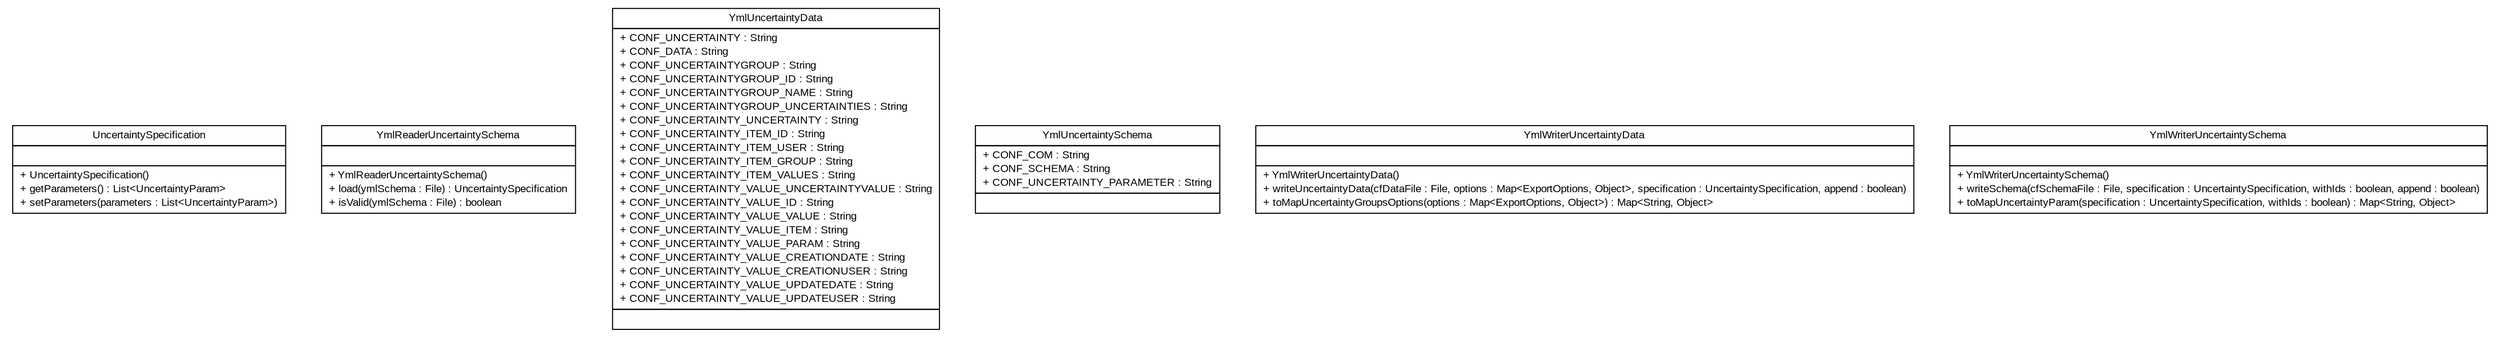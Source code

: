 #!/usr/local/bin/dot
#
# Class diagram 
# Generated by UMLGraph version R5_6-24-gf6e263 (http://www.umlgraph.org/)
#

digraph G {
	edge [fontname="arial",fontsize=10,labelfontname="arial",labelfontsize=10];
	node [fontname="arial",fontsize=10,shape=plaintext];
	nodesep=0.25;
	ranksep=0.5;
	// gov.sandia.cf.application.configuration.uncertainty.UncertaintySpecification
	c5292 [label=<<table title="gov.sandia.cf.application.configuration.uncertainty.UncertaintySpecification" border="0" cellborder="1" cellspacing="0" cellpadding="2" port="p" href="./UncertaintySpecification.html">
		<tr><td><table border="0" cellspacing="0" cellpadding="1">
<tr><td align="center" balign="center"> UncertaintySpecification </td></tr>
		</table></td></tr>
		<tr><td><table border="0" cellspacing="0" cellpadding="1">
<tr><td align="left" balign="left">  </td></tr>
		</table></td></tr>
		<tr><td><table border="0" cellspacing="0" cellpadding="1">
<tr><td align="left" balign="left"> + UncertaintySpecification() </td></tr>
<tr><td align="left" balign="left"> + getParameters() : List&lt;UncertaintyParam&gt; </td></tr>
<tr><td align="left" balign="left"> + setParameters(parameters : List&lt;UncertaintyParam&gt;) </td></tr>
		</table></td></tr>
		</table>>, URL="./UncertaintySpecification.html", fontname="arial", fontcolor="black", fontsize=10.0];
	// gov.sandia.cf.application.configuration.uncertainty.YmlReaderUncertaintySchema
	c5293 [label=<<table title="gov.sandia.cf.application.configuration.uncertainty.YmlReaderUncertaintySchema" border="0" cellborder="1" cellspacing="0" cellpadding="2" port="p" href="./YmlReaderUncertaintySchema.html">
		<tr><td><table border="0" cellspacing="0" cellpadding="1">
<tr><td align="center" balign="center"> YmlReaderUncertaintySchema </td></tr>
		</table></td></tr>
		<tr><td><table border="0" cellspacing="0" cellpadding="1">
<tr><td align="left" balign="left">  </td></tr>
		</table></td></tr>
		<tr><td><table border="0" cellspacing="0" cellpadding="1">
<tr><td align="left" balign="left"> + YmlReaderUncertaintySchema() </td></tr>
<tr><td align="left" balign="left"> + load(ymlSchema : File) : UncertaintySpecification </td></tr>
<tr><td align="left" balign="left"> + isValid(ymlSchema : File) : boolean </td></tr>
		</table></td></tr>
		</table>>, URL="./YmlReaderUncertaintySchema.html", fontname="arial", fontcolor="black", fontsize=10.0];
	// gov.sandia.cf.application.configuration.uncertainty.YmlUncertaintyData
	c5294 [label=<<table title="gov.sandia.cf.application.configuration.uncertainty.YmlUncertaintyData" border="0" cellborder="1" cellspacing="0" cellpadding="2" port="p" href="./YmlUncertaintyData.html">
		<tr><td><table border="0" cellspacing="0" cellpadding="1">
<tr><td align="center" balign="center"> YmlUncertaintyData </td></tr>
		</table></td></tr>
		<tr><td><table border="0" cellspacing="0" cellpadding="1">
<tr><td align="left" balign="left"> + CONF_UNCERTAINTY : String </td></tr>
<tr><td align="left" balign="left"> + CONF_DATA : String </td></tr>
<tr><td align="left" balign="left"> + CONF_UNCERTAINTYGROUP : String </td></tr>
<tr><td align="left" balign="left"> + CONF_UNCERTAINTYGROUP_ID : String </td></tr>
<tr><td align="left" balign="left"> + CONF_UNCERTAINTYGROUP_NAME : String </td></tr>
<tr><td align="left" balign="left"> + CONF_UNCERTAINTYGROUP_UNCERTAINTIES : String </td></tr>
<tr><td align="left" balign="left"> + CONF_UNCERTAINTY_UNCERTAINTY : String </td></tr>
<tr><td align="left" balign="left"> + CONF_UNCERTAINTY_ITEM_ID : String </td></tr>
<tr><td align="left" balign="left"> + CONF_UNCERTAINTY_ITEM_USER : String </td></tr>
<tr><td align="left" balign="left"> + CONF_UNCERTAINTY_ITEM_GROUP : String </td></tr>
<tr><td align="left" balign="left"> + CONF_UNCERTAINTY_ITEM_VALUES : String </td></tr>
<tr><td align="left" balign="left"> + CONF_UNCERTAINTY_VALUE_UNCERTAINTYVALUE : String </td></tr>
<tr><td align="left" balign="left"> + CONF_UNCERTAINTY_VALUE_ID : String </td></tr>
<tr><td align="left" balign="left"> + CONF_UNCERTAINTY_VALUE_VALUE : String </td></tr>
<tr><td align="left" balign="left"> + CONF_UNCERTAINTY_VALUE_ITEM : String </td></tr>
<tr><td align="left" balign="left"> + CONF_UNCERTAINTY_VALUE_PARAM : String </td></tr>
<tr><td align="left" balign="left"> + CONF_UNCERTAINTY_VALUE_CREATIONDATE : String </td></tr>
<tr><td align="left" balign="left"> + CONF_UNCERTAINTY_VALUE_CREATIONUSER : String </td></tr>
<tr><td align="left" balign="left"> + CONF_UNCERTAINTY_VALUE_UPDATEDATE : String </td></tr>
<tr><td align="left" balign="left"> + CONF_UNCERTAINTY_VALUE_UPDATEUSER : String </td></tr>
		</table></td></tr>
		<tr><td><table border="0" cellspacing="0" cellpadding="1">
<tr><td align="left" balign="left">  </td></tr>
		</table></td></tr>
		</table>>, URL="./YmlUncertaintyData.html", fontname="arial", fontcolor="black", fontsize=10.0];
	// gov.sandia.cf.application.configuration.uncertainty.YmlUncertaintySchema
	c5295 [label=<<table title="gov.sandia.cf.application.configuration.uncertainty.YmlUncertaintySchema" border="0" cellborder="1" cellspacing="0" cellpadding="2" port="p" href="./YmlUncertaintySchema.html">
		<tr><td><table border="0" cellspacing="0" cellpadding="1">
<tr><td align="center" balign="center"> YmlUncertaintySchema </td></tr>
		</table></td></tr>
		<tr><td><table border="0" cellspacing="0" cellpadding="1">
<tr><td align="left" balign="left"> + CONF_COM : String </td></tr>
<tr><td align="left" balign="left"> + CONF_SCHEMA : String </td></tr>
<tr><td align="left" balign="left"> + CONF_UNCERTAINTY_PARAMETER : String </td></tr>
		</table></td></tr>
		<tr><td><table border="0" cellspacing="0" cellpadding="1">
<tr><td align="left" balign="left">  </td></tr>
		</table></td></tr>
		</table>>, URL="./YmlUncertaintySchema.html", fontname="arial", fontcolor="black", fontsize=10.0];
	// gov.sandia.cf.application.configuration.uncertainty.YmlWriterUncertaintyData
	c5296 [label=<<table title="gov.sandia.cf.application.configuration.uncertainty.YmlWriterUncertaintyData" border="0" cellborder="1" cellspacing="0" cellpadding="2" port="p" href="./YmlWriterUncertaintyData.html">
		<tr><td><table border="0" cellspacing="0" cellpadding="1">
<tr><td align="center" balign="center"> YmlWriterUncertaintyData </td></tr>
		</table></td></tr>
		<tr><td><table border="0" cellspacing="0" cellpadding="1">
<tr><td align="left" balign="left">  </td></tr>
		</table></td></tr>
		<tr><td><table border="0" cellspacing="0" cellpadding="1">
<tr><td align="left" balign="left"> + YmlWriterUncertaintyData() </td></tr>
<tr><td align="left" balign="left"> + writeUncertaintyData(cfDataFile : File, options : Map&lt;ExportOptions, Object&gt;, specification : UncertaintySpecification, append : boolean) </td></tr>
<tr><td align="left" balign="left"> + toMapUncertaintyGroupsOptions(options : Map&lt;ExportOptions, Object&gt;) : Map&lt;String, Object&gt; </td></tr>
		</table></td></tr>
		</table>>, URL="./YmlWriterUncertaintyData.html", fontname="arial", fontcolor="black", fontsize=10.0];
	// gov.sandia.cf.application.configuration.uncertainty.YmlWriterUncertaintySchema
	c5297 [label=<<table title="gov.sandia.cf.application.configuration.uncertainty.YmlWriterUncertaintySchema" border="0" cellborder="1" cellspacing="0" cellpadding="2" port="p" href="./YmlWriterUncertaintySchema.html">
		<tr><td><table border="0" cellspacing="0" cellpadding="1">
<tr><td align="center" balign="center"> YmlWriterUncertaintySchema </td></tr>
		</table></td></tr>
		<tr><td><table border="0" cellspacing="0" cellpadding="1">
<tr><td align="left" balign="left">  </td></tr>
		</table></td></tr>
		<tr><td><table border="0" cellspacing="0" cellpadding="1">
<tr><td align="left" balign="left"> + YmlWriterUncertaintySchema() </td></tr>
<tr><td align="left" balign="left"> + writeSchema(cfSchemaFile : File, specification : UncertaintySpecification, withIds : boolean, append : boolean) </td></tr>
<tr><td align="left" balign="left"> + toMapUncertaintyParam(specification : UncertaintySpecification, withIds : boolean) : Map&lt;String, Object&gt; </td></tr>
		</table></td></tr>
		</table>>, URL="./YmlWriterUncertaintySchema.html", fontname="arial", fontcolor="black", fontsize=10.0];
}

